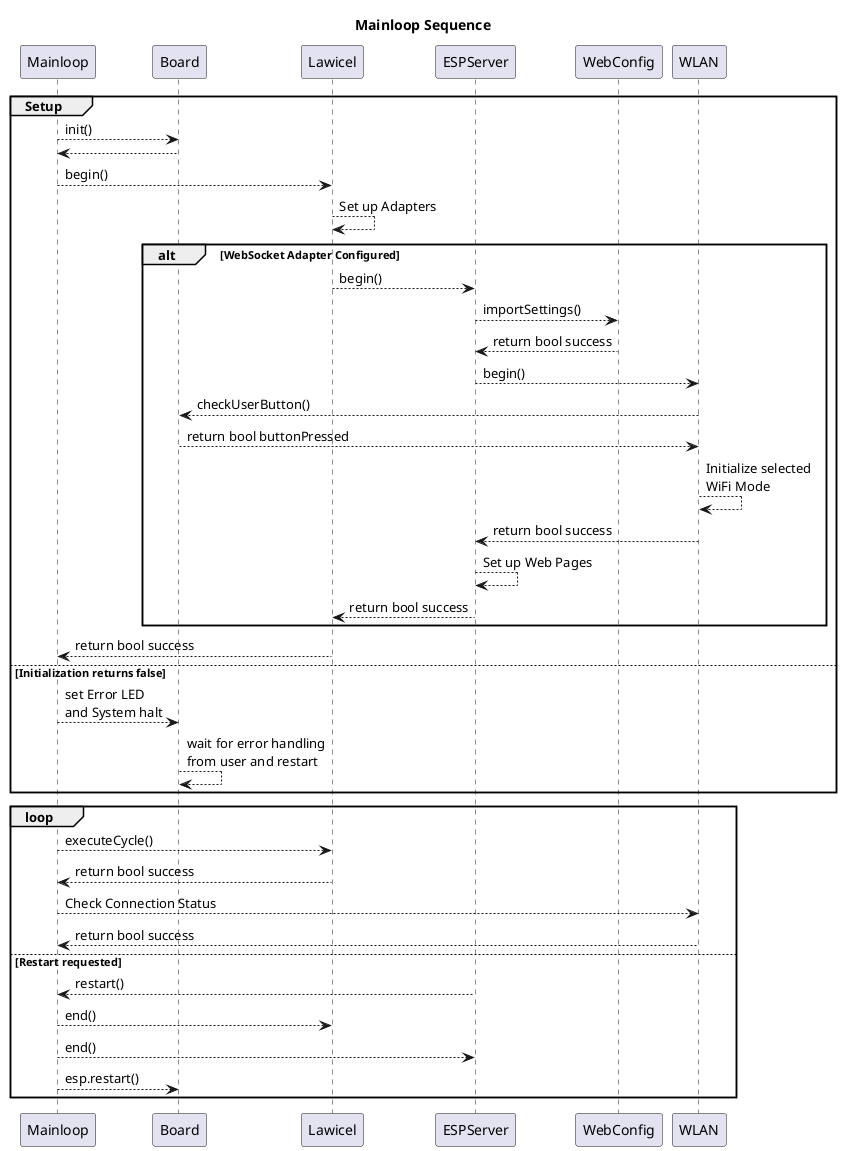 @startuml

Title Mainloop Sequence

group Setup
    Mainloop --> Board : init()
    Board --> Mainloop
    Mainloop --> Lawicel : begin()
    Lawicel --> Lawicel : Set up Adapters

    alt WebSocket Adapter Configured
        Lawicel --> ESPServer : begin()
        ESPServer --> WebConfig : importSettings()
        WebConfig --> ESPServer : return bool success
        ESPServer --> WLAN : begin()
        WLAN --> Board : checkUserButton()
        Board --> WLAN : return bool buttonPressed
        WLAN --> WLAN : Initialize selected \nWiFi Mode
        WLAN --> ESPServer : return bool success
        ESPServer --> ESPServer : Set up Web Pages
        ESPServer --> Lawicel : return bool success
    end

    Lawicel --> Mainloop : return bool success

    else Initialization returns false

    Mainloop --> Board : set Error LED \nand System halt
    Board --> Board : wait for error handling\nfrom user and restart
end

group loop
    Mainloop --> Lawicel : executeCycle()
    Lawicel --> Mainloop : return bool success

    Mainloop --> WLAN : Check Connection Status
    WLAN --> Mainloop : return bool success

    else Restart requested
    ESPServer --> Mainloop : restart()
    Mainloop --> Lawicel : end()
    Mainloop --> ESPServer : end()
    Mainloop --> Board : esp.restart()
end

@enduml